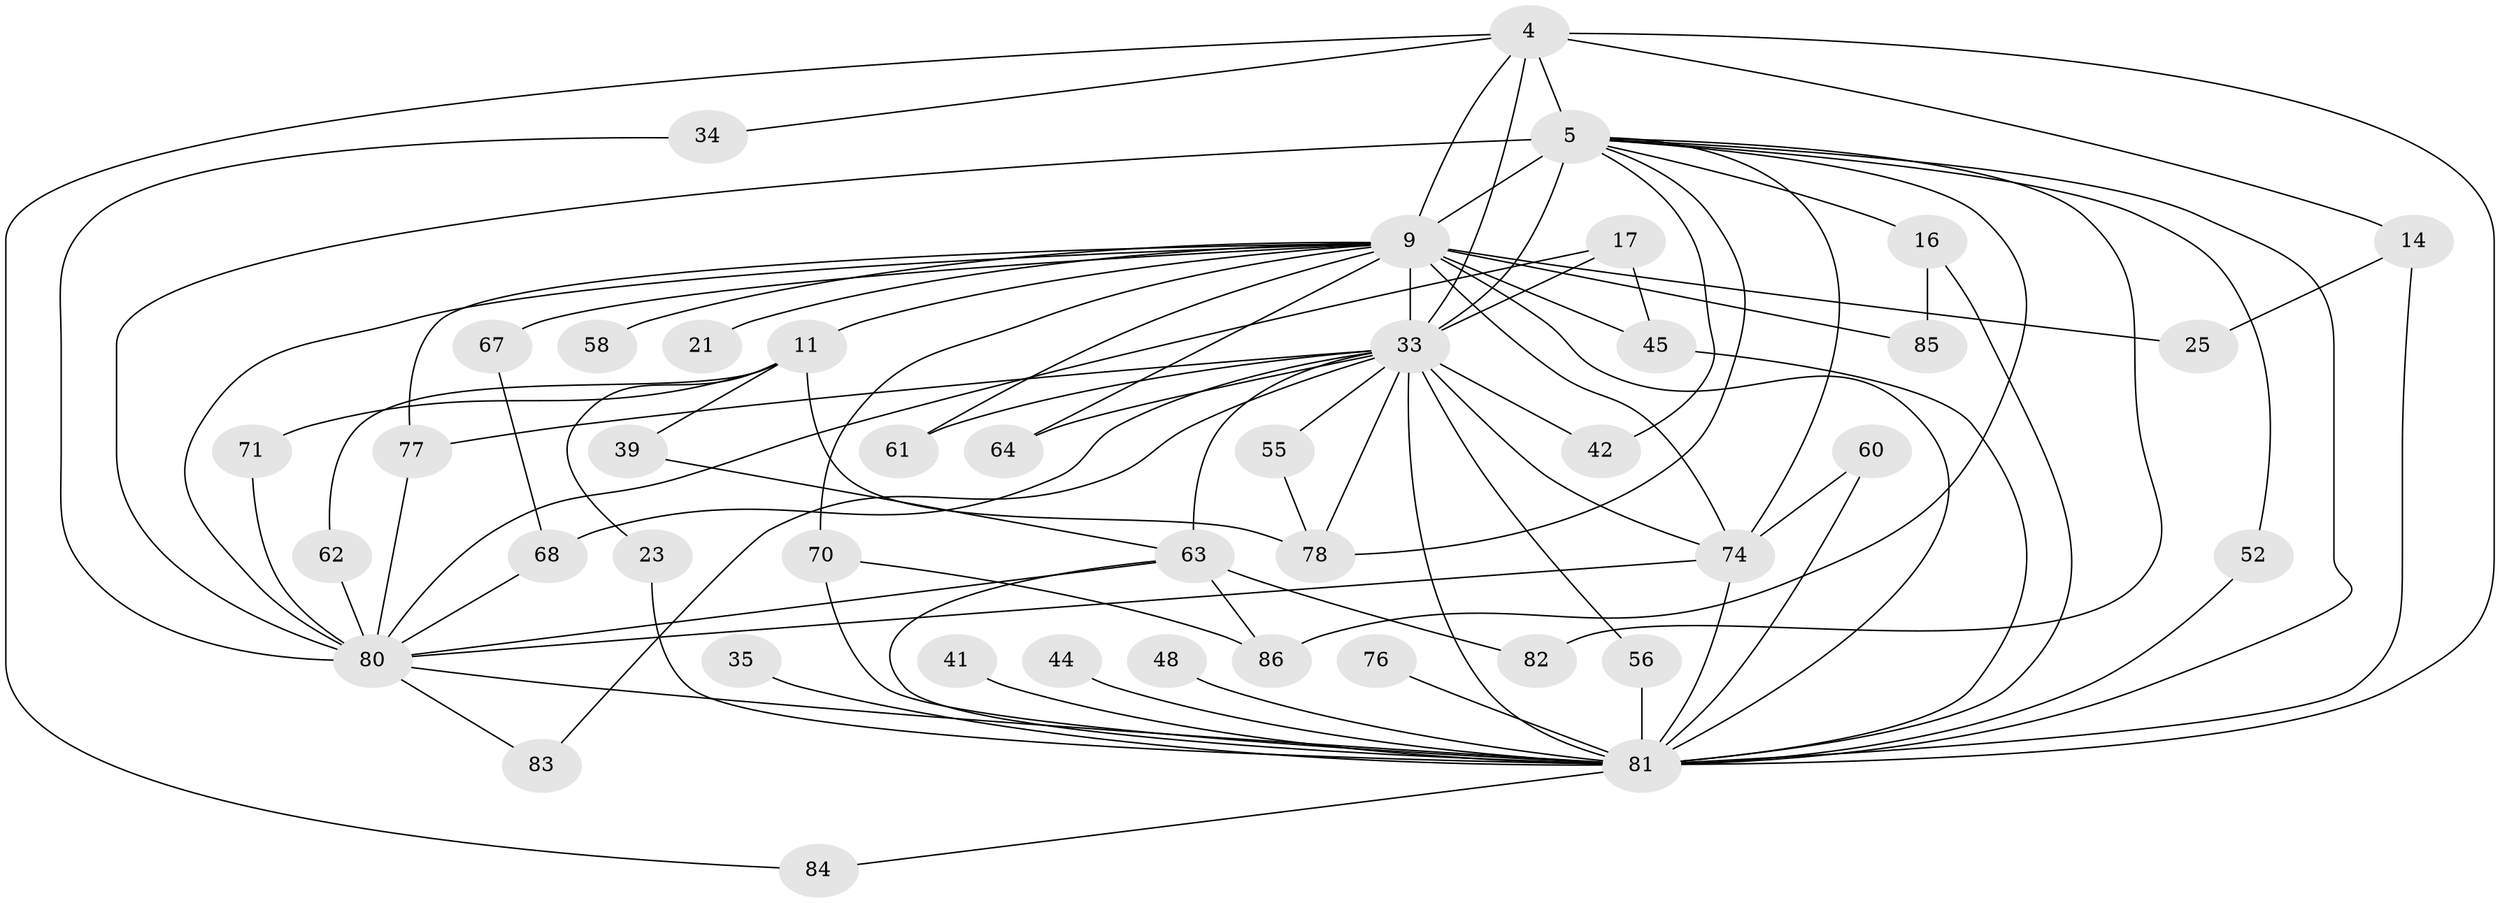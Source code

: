 // original degree distribution, {23: 0.011627906976744186, 14: 0.011627906976744186, 11: 0.023255813953488372, 17: 0.023255813953488372, 20: 0.03488372093023256, 24: 0.011627906976744186, 7: 0.023255813953488372, 3: 0.2558139534883721, 4: 0.09302325581395349, 5: 0.023255813953488372, 2: 0.46511627906976744, 6: 0.011627906976744186, 9: 0.011627906976744186}
// Generated by graph-tools (version 1.1) at 2025/43/03/09/25 04:43:29]
// undirected, 43 vertices, 87 edges
graph export_dot {
graph [start="1"]
  node [color=gray90,style=filled];
  4 [super="+3"];
  5 [super="+2"];
  9 [super="+7"];
  11;
  14;
  16 [super="+12"];
  17;
  21;
  23;
  25 [super="+15"];
  33 [super="+32+10"];
  34;
  35;
  39;
  41;
  42;
  44;
  45 [super="+31"];
  48;
  52;
  55;
  56 [super="+51"];
  58;
  60;
  61;
  62;
  63 [super="+38+22+53"];
  64;
  67;
  68 [super="+65"];
  70 [super="+57"];
  71;
  74 [super="+43+49+54"];
  76;
  77 [super="+73+66+19"];
  78 [super="+29"];
  80 [super="+20+72+50+18+75+69"];
  81 [super="+36+46+8"];
  82;
  83;
  84;
  85;
  86 [super="+79"];
  4 -- 5 [weight=4];
  4 -- 9 [weight=4];
  4 -- 14;
  4 -- 84;
  4 -- 34;
  4 -- 81 [weight=5];
  4 -- 33 [weight=4];
  5 -- 9 [weight=4];
  5 -- 52;
  5 -- 82;
  5 -- 42;
  5 -- 16 [weight=2];
  5 -- 81 [weight=5];
  5 -- 80 [weight=4];
  5 -- 33 [weight=4];
  5 -- 86;
  5 -- 78;
  5 -- 74;
  9 -- 11 [weight=2];
  9 -- 21 [weight=2];
  9 -- 25 [weight=2];
  9 -- 45;
  9 -- 58 [weight=2];
  9 -- 67;
  9 -- 64;
  9 -- 85;
  9 -- 61;
  9 -- 70;
  9 -- 81 [weight=5];
  9 -- 33 [weight=5];
  9 -- 80 [weight=4];
  9 -- 77;
  9 -- 74;
  11 -- 23;
  11 -- 39;
  11 -- 62;
  11 -- 71;
  11 -- 78;
  14 -- 25;
  14 -- 81;
  16 -- 85;
  16 -- 81;
  17 -- 33 [weight=2];
  17 -- 45;
  17 -- 80;
  23 -- 81;
  33 -- 81 [weight=5];
  33 -- 64;
  33 -- 83;
  33 -- 42;
  33 -- 55 [weight=2];
  33 -- 61;
  33 -- 63 [weight=3];
  33 -- 56 [weight=2];
  33 -- 77 [weight=3];
  33 -- 78;
  33 -- 68;
  33 -- 74;
  34 -- 80;
  35 -- 81 [weight=2];
  39 -- 63;
  41 -- 81 [weight=2];
  44 -- 81;
  45 -- 81;
  48 -- 81 [weight=2];
  52 -- 81;
  55 -- 78;
  56 -- 81 [weight=3];
  60 -- 74;
  60 -- 81 [weight=2];
  62 -- 80;
  63 -- 82;
  63 -- 81 [weight=2];
  63 -- 86;
  63 -- 80;
  67 -- 68;
  68 -- 80 [weight=2];
  70 -- 81 [weight=2];
  70 -- 86;
  71 -- 80;
  74 -- 80;
  74 -- 81;
  76 -- 81 [weight=2];
  77 -- 80;
  80 -- 81 [weight=4];
  80 -- 83;
  81 -- 84;
}
